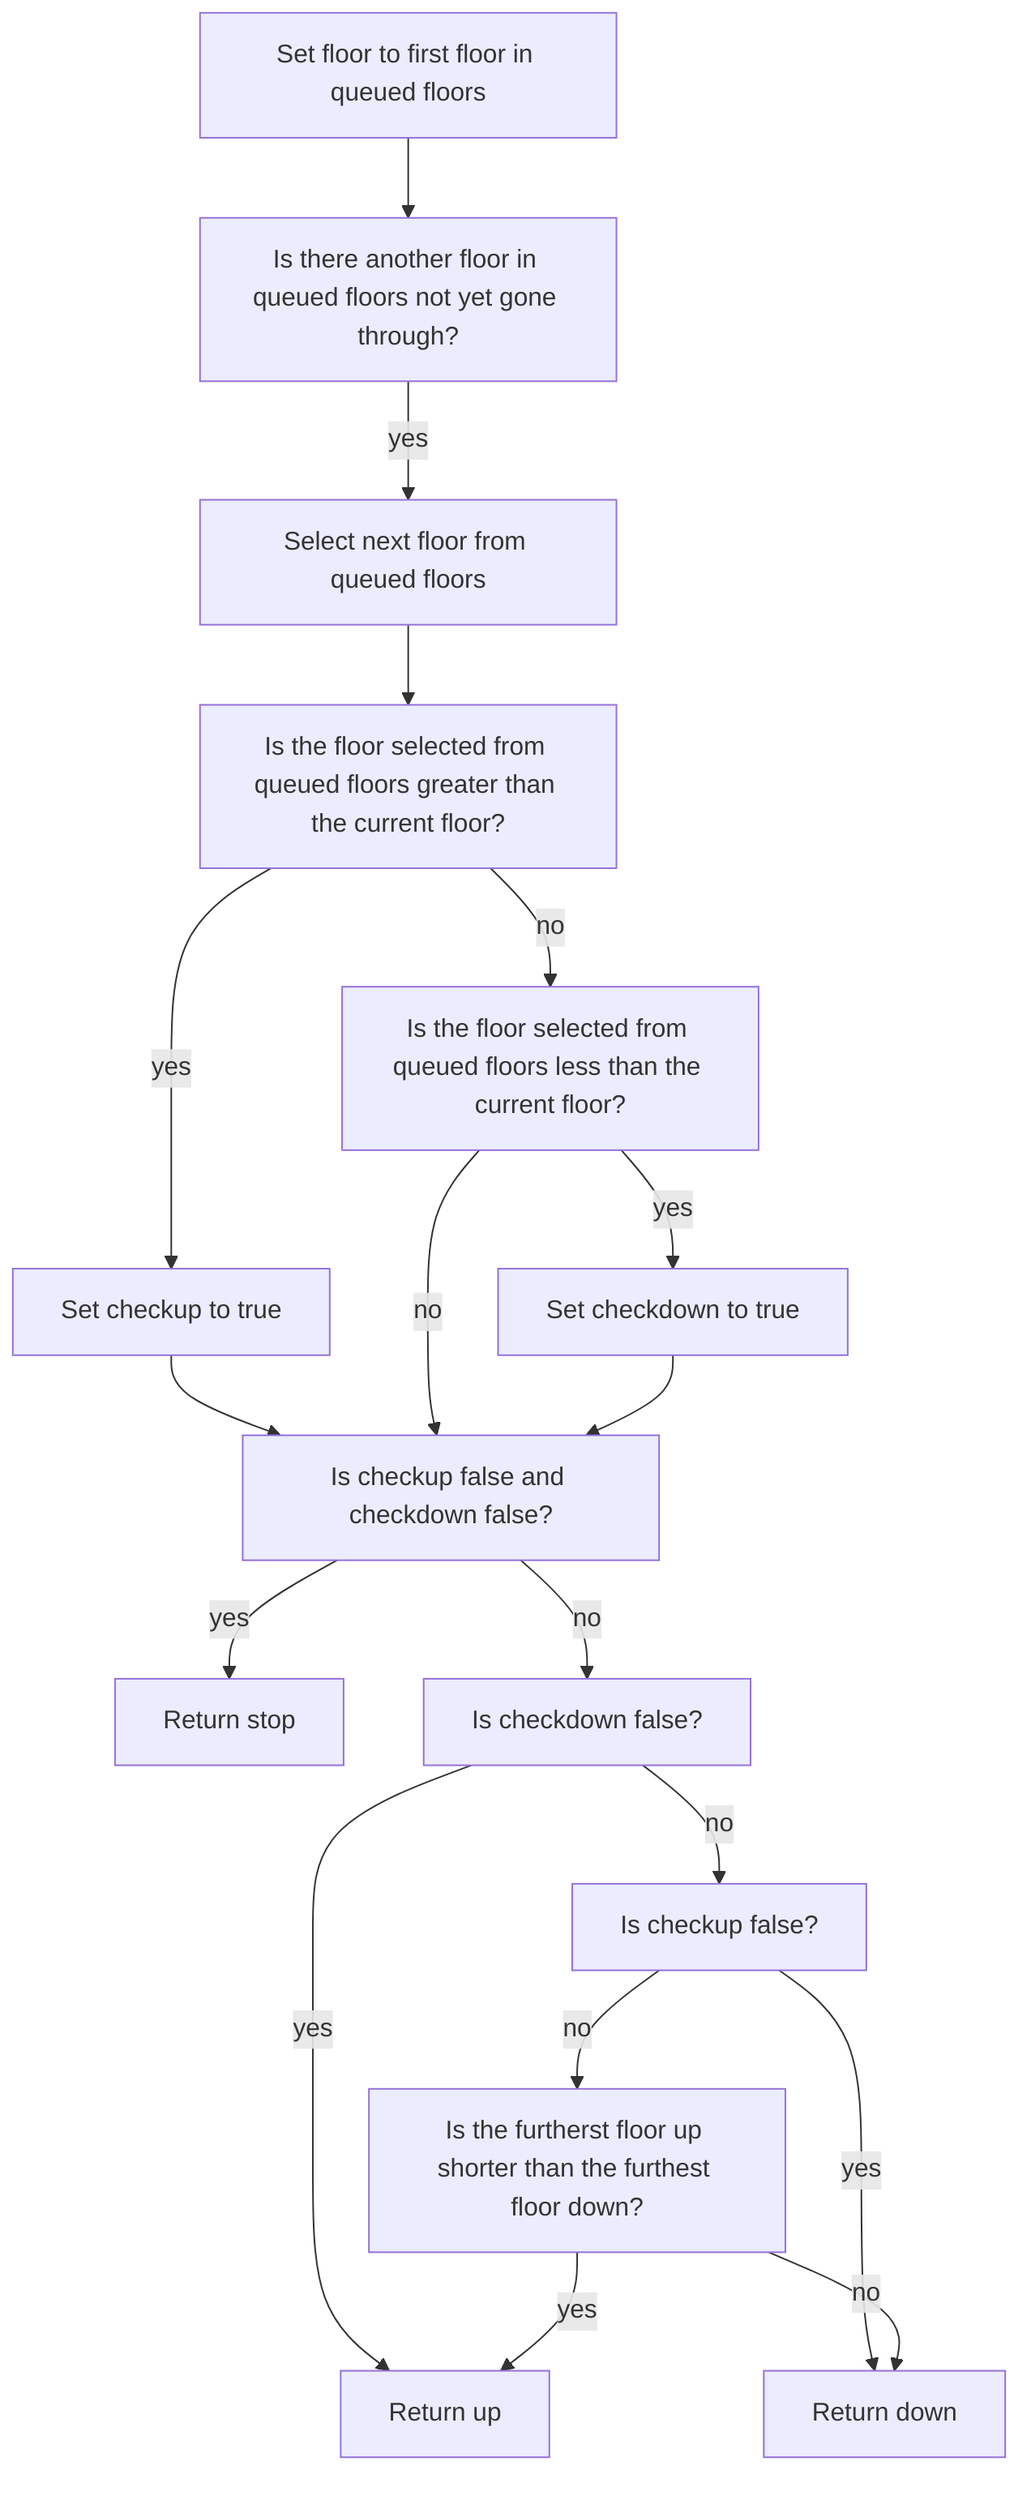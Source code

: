 flowchart TD
    A["Set floor to first floor in queued floors"]
    B["Is there another floor in queued floors not yet gone through?"]
    L["Select next floor from queued floors"]
    C["Is the floor selected from queued floors greater than the current floor?"]
    D["Set checkup to true"]
    E["Is the floor selected from queued floors less than the current floor?"]
    F["Set checkdown to true"]
    G["Is checkup false and checkdown false?"]
    H["Return stop"]
    I["Is checkdown false?"]
    J["Return down"]
    K["Return up"]
    M["Is checkup false?"]
    N["Is the furtherst floor up shorter than the furthest floor down?"]
    A --> B
    B -->|yes| L
    L --> C
    C -->|yes| D
    C -->|no| E
    E -->|yes| F
    D --> G
    E -->|no| G
    F --> G
    G -->|yes| H
    G -->|no| I
    I -->|yes| K
    I -->|no| M
    M -->|yes| J
    M -->|no| N
    N -->|yes| K
    N -->|no| J